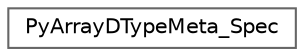 digraph "Graphical Class Hierarchy"
{
 // LATEX_PDF_SIZE
  bgcolor="transparent";
  edge [fontname=Helvetica,fontsize=10,labelfontname=Helvetica,labelfontsize=10];
  node [fontname=Helvetica,fontsize=10,shape=box,height=0.2,width=0.4];
  rankdir="LR";
  Node0 [id="Node000000",label="PyArrayDTypeMeta_Spec",height=0.2,width=0.4,color="grey40", fillcolor="white", style="filled",URL="$d0/d60/structPyArrayDTypeMeta__Spec.html",tooltip=" "];
}

